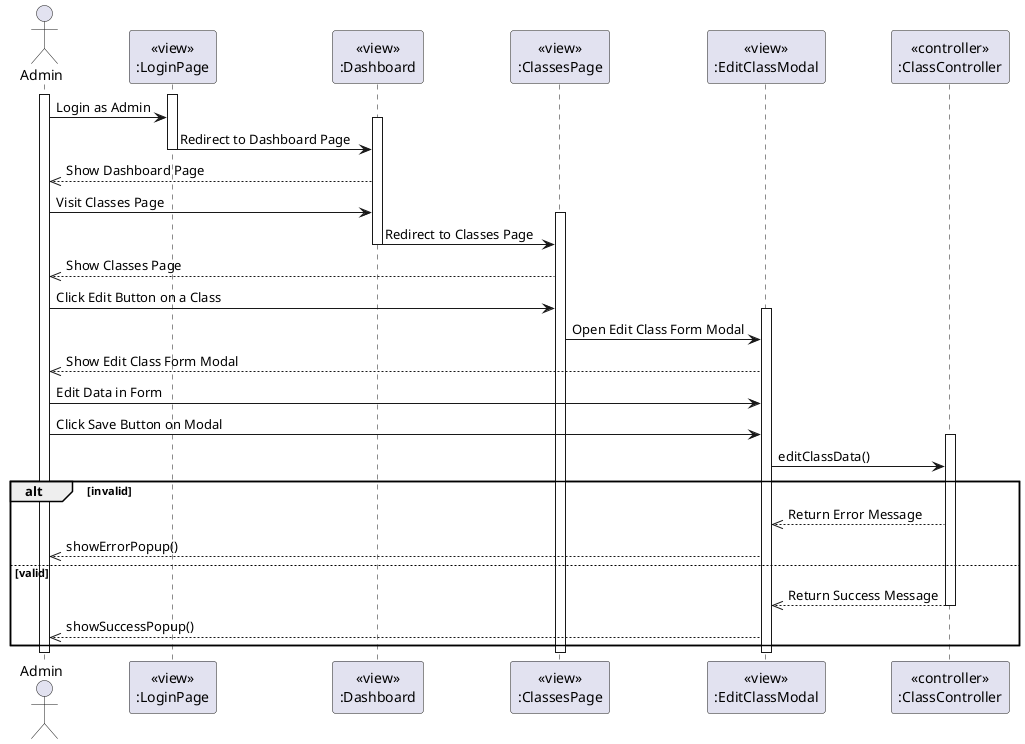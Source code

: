 @startuml Edit Class
actor Admin
participant LoginPageView [
  <<view>>
  :LoginPage
]

participant DashboardView [
  <<view>>
  :Dashboard
]

participant ClassesView [
  <<view>>
  :ClassesPage
]

participant EditClassModalView [
  <<view>>
  :EditClassModal
]

participant ClassController [
  <<controller>>
  :ClassController
]

activate Admin
activate LoginPageView
Admin -> LoginPageView: Login as Admin
activate DashboardView
LoginPageView -> DashboardView: Redirect to Dashboard Page
deactivate LoginPageView

DashboardView -->> Admin: Show Dashboard Page

Admin -> DashboardView: Visit Classes Page
activate ClassesView
DashboardView -> ClassesView: Redirect to Classes Page
deactivate DashboardView

ClassesView -->> Admin: Show Classes Page
Admin -> ClassesView: Click Edit Button on a Class

activate EditClassModalView
ClassesView -> EditClassModalView: Open Edit Class Form Modal
EditClassModalView -->> Admin: Show Edit Class Form Modal

Admin -> EditClassModalView: Edit Data in Form
Admin -> EditClassModalView: Click Save Button on Modal

activate ClassController
EditClassModalView -> ClassController: editClassData()
alt invalid
    ClassController -->> EditClassModalView: Return Error Message
    EditClassModalView -->> Admin: showErrorPopup()
else valid
    ClassController -->> EditClassModalView: Return Success Message
    deactivate ClassController
    EditClassModalView -->> Admin: showSuccessPopup()
end


deactivate Admin
deactivate ClassesView
deactivate EditClassModalView
@enduml

